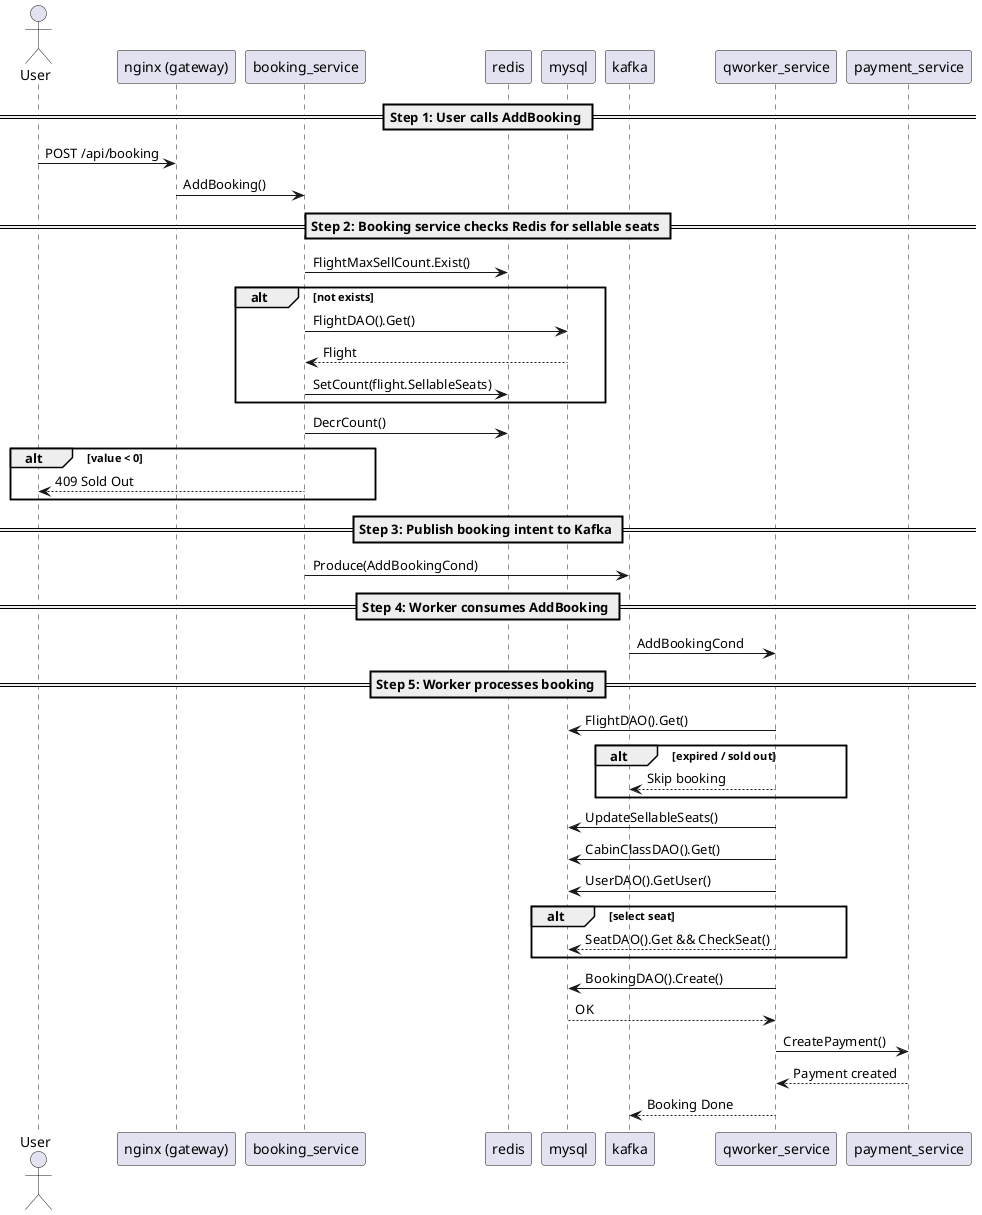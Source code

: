 @startuml
actor User
participant "nginx (gateway)" as NGINX
participant "booking_service" as BookingAPI
participant "redis" as Redis
participant "mysql" as MySQL
participant "kafka" as Kafka
participant "qworker_service" as Worker
participant "payment_service" as Payment

== Step 1: User calls AddBooking ==
User -> NGINX: POST /api/booking
NGINX -> BookingAPI: AddBooking()

== Step 2: Booking service checks Redis for sellable seats ==
BookingAPI -> Redis: FlightMaxSellCount.Exist()
alt not exists
  BookingAPI -> MySQL: FlightDAO().Get()
  MySQL --> BookingAPI: Flight
  BookingAPI -> Redis: SetCount(flight.SellableSeats)
end

BookingAPI -> Redis: DecrCount()
alt value < 0
  BookingAPI --> User: 409 Sold Out
end

== Step 3: Publish booking intent to Kafka ==
BookingAPI -> Kafka: Produce(AddBookingCond)

== Step 4: Worker consumes AddBooking ==
Kafka -> Worker: AddBookingCond

== Step 5: Worker processes booking ==
Worker -> MySQL: FlightDAO().Get()
alt expired / sold out
  Worker --> Kafka: Skip booking
end
Worker -> MySQL: UpdateSellableSeats()

Worker -> MySQL: CabinClassDAO().Get()
Worker -> MySQL: UserDAO().GetUser()

alt select seat
    Worker --> MySQL: SeatDAO().Get && CheckSeat()
end

Worker -> MySQL: BookingDAO().Create()
MySQL --> Worker: OK

Worker -> Payment: CreatePayment()
Payment --> Worker: Payment created

Worker --> Kafka: Booking Done
@enduml